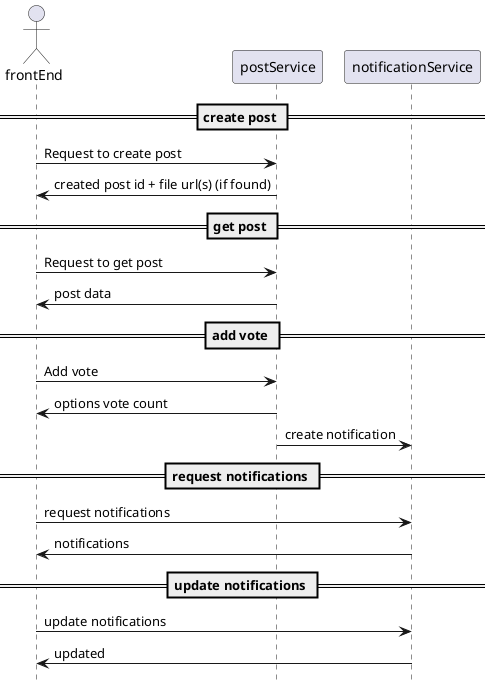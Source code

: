 @startuml general
hide footbox

actor frontEnd

participant postService
participant notificationService

== create post ==
frontEnd -> postService : Request to create post
postService -> frontEnd: created post id + file url(s) (if found)

== get post ==
frontEnd -> postService : Request to get post
postService -> frontEnd : post data

== add vote ==
frontEnd -> postService : Add vote
postService -> frontEnd : options vote count
postService -> notificationService : create notification

== request notifications ==
frontEnd -> notificationService : request notifications
notificationService -> frontEnd : notifications

== update notifications ==
frontEnd -> notificationService : update notifications
notificationService -> frontEnd : updated

@enduml